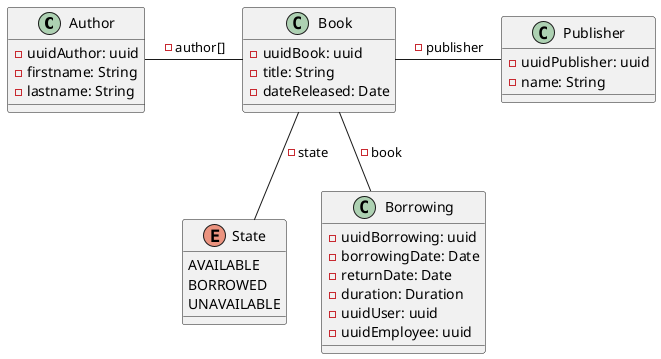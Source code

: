 @startuml
class Author {
    - uuidAuthor: uuid
    - firstname: String
    - lastname: String
}

class Book {
    - uuidBook: uuid
    - title: String
    - dateReleased: Date

}

enum State {
    AVAILABLE
    BORROWED
    UNAVAILABLE
}


class Publisher {
    - uuidPublisher: uuid
    - name: String
}

class Borrowing {
    - uuidBorrowing: uuid
    - borrowingDate: Date
    - returnDate: Date
    - duration: Duration
    - uuidUser: uuid
    - uuidEmployee: uuid
}


Author - Book: -author[]
Book - Publisher: -publisher
Book -- State: -state
Book -- Borrowing: -book
@enduml